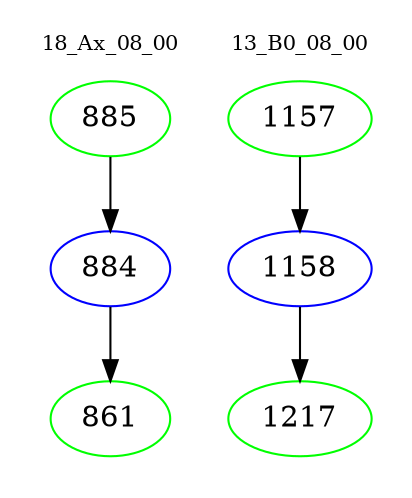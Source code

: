 digraph{
subgraph cluster_0 {
color = white
label = "18_Ax_08_00";
fontsize=10;
T0_885 [label="885", color="green"]
T0_885 -> T0_884 [color="black"]
T0_884 [label="884", color="blue"]
T0_884 -> T0_861 [color="black"]
T0_861 [label="861", color="green"]
}
subgraph cluster_1 {
color = white
label = "13_B0_08_00";
fontsize=10;
T1_1157 [label="1157", color="green"]
T1_1157 -> T1_1158 [color="black"]
T1_1158 [label="1158", color="blue"]
T1_1158 -> T1_1217 [color="black"]
T1_1217 [label="1217", color="green"]
}
}
